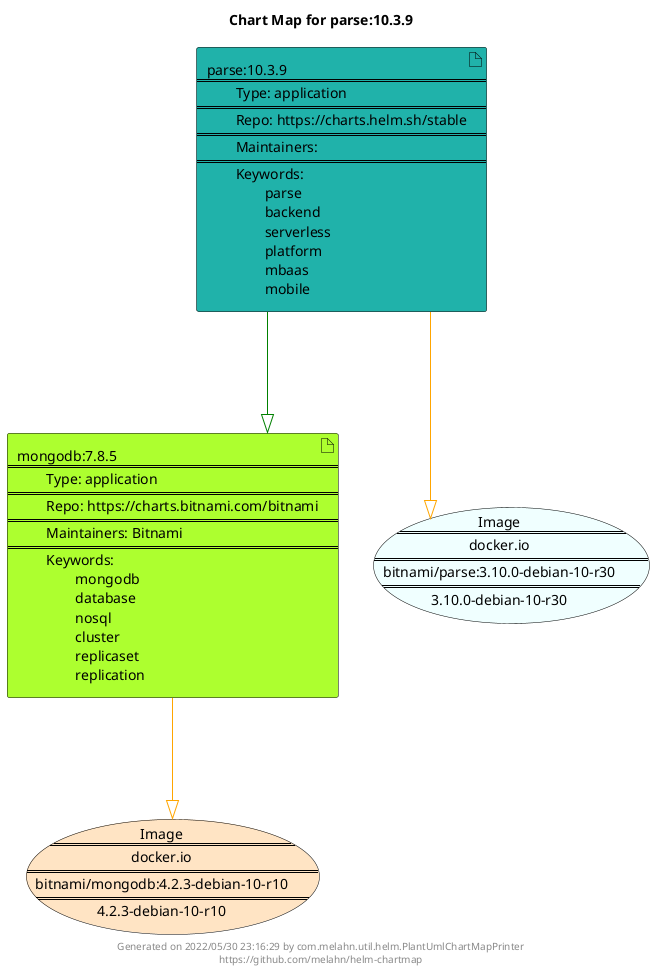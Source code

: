 @startuml
skinparam linetype ortho
skinparam backgroundColor white
skinparam usecaseBorderColor black
skinparam usecaseArrowColor LightSlateGray
skinparam artifactBorderColor black
skinparam artifactArrowColor LightSlateGray

title Chart Map for parse:10.3.9

'There are 2 referenced Helm Charts
artifact "parse:10.3.9\n====\n\tType: application\n====\n\tRepo: https://charts.helm.sh/stable\n====\n\tMaintainers: \n====\n\tKeywords: \n\t\tparse\n\t\tbackend\n\t\tserverless\n\t\tplatform\n\t\tmbaas\n\t\tmobile" as parse_10_3_9 #LightSeaGreen
artifact "mongodb:7.8.5\n====\n\tType: application\n====\n\tRepo: https://charts.bitnami.com/bitnami\n====\n\tMaintainers: Bitnami\n====\n\tKeywords: \n\t\tmongodb\n\t\tdatabase\n\t\tnosql\n\t\tcluster\n\t\treplicaset\n\t\treplication" as mongodb_7_8_5 #GreenYellow

'There are 2 referenced Docker Images
usecase "Image\n====\ndocker.io\n====\nbitnami/mongodb:4.2.3-debian-10-r10\n====\n4.2.3-debian-10-r10" as docker_io_bitnami_mongodb_4_2_3_debian_10_r10 #Bisque
usecase "Image\n====\ndocker.io\n====\nbitnami/parse:3.10.0-debian-10-r30\n====\n3.10.0-debian-10-r30" as docker_io_bitnami_parse_3_10_0_debian_10_r30 #Azure

'Chart Dependencies
parse_10_3_9--[#green]-|>mongodb_7_8_5
parse_10_3_9--[#orange]-|>docker_io_bitnami_parse_3_10_0_debian_10_r30
mongodb_7_8_5--[#orange]-|>docker_io_bitnami_mongodb_4_2_3_debian_10_r10

center footer Generated on 2022/05/30 23:16:29 by com.melahn.util.helm.PlantUmlChartMapPrinter\nhttps://github.com/melahn/helm-chartmap
@enduml

